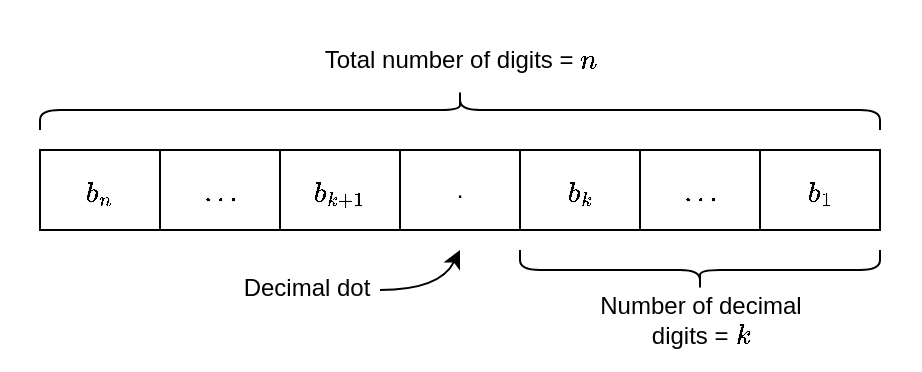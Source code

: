 <mxfile version="20.7.4" type="device"><diagram id="UuPRygUGcfSiT0F3i-5w" name="Page-1"><mxGraphModel dx="497" dy="351" grid="1" gridSize="10" guides="1" tooltips="1" connect="1" arrows="1" fold="1" page="1" pageScale="1" pageWidth="2000" pageHeight="403000" math="1" shadow="0"><root><mxCell id="0"/><mxCell id="1" parent="0"/><mxCell id="u-RHhO8HufXiSmt4jRU7-23" value="" style="rounded=0;whiteSpace=wrap;html=1;strokeColor=none;" parent="1" vertex="1"><mxGeometry x="410" y="375" width="460" height="185" as="geometry"/></mxCell><mxCell id="u-RHhO8HufXiSmt4jRU7-8" value="" style="shape=table;startSize=0;container=1;collapsible=0;childLayout=tableLayout;" parent="1" vertex="1"><mxGeometry x="430" y="450" width="420" height="40" as="geometry"/></mxCell><mxCell id="u-RHhO8HufXiSmt4jRU7-9" value="" style="shape=tableRow;horizontal=0;startSize=0;swimlaneHead=0;swimlaneBody=0;top=0;left=0;bottom=0;right=0;collapsible=0;dropTarget=0;fillColor=none;points=[[0,0.5],[1,0.5]];portConstraint=eastwest;" parent="u-RHhO8HufXiSmt4jRU7-8" vertex="1"><mxGeometry width="420" height="40" as="geometry"/></mxCell><mxCell id="u-RHhO8HufXiSmt4jRU7-10" value="$$b_n$$" style="shape=partialRectangle;html=1;whiteSpace=wrap;connectable=0;overflow=hidden;fillColor=none;top=0;left=0;bottom=0;right=0;pointerEvents=1;" parent="u-RHhO8HufXiSmt4jRU7-9" vertex="1"><mxGeometry width="60" height="40" as="geometry"><mxRectangle width="60" height="40" as="alternateBounds"/></mxGeometry></mxCell><mxCell id="u-RHhO8HufXiSmt4jRU7-11" value="$$\dots$$" style="shape=partialRectangle;html=1;whiteSpace=wrap;connectable=0;overflow=hidden;fillColor=none;top=0;left=0;bottom=0;right=0;pointerEvents=1;" parent="u-RHhO8HufXiSmt4jRU7-9" vertex="1"><mxGeometry x="60" width="60" height="40" as="geometry"><mxRectangle width="60" height="40" as="alternateBounds"/></mxGeometry></mxCell><mxCell id="u-RHhO8HufXiSmt4jRU7-12" value="$$b_{k+1}$$" style="shape=partialRectangle;html=1;whiteSpace=wrap;connectable=0;overflow=hidden;fillColor=none;top=0;left=0;bottom=0;right=0;pointerEvents=1;" parent="u-RHhO8HufXiSmt4jRU7-9" vertex="1"><mxGeometry x="120" width="60" height="40" as="geometry"><mxRectangle width="60" height="40" as="alternateBounds"/></mxGeometry></mxCell><mxCell id="u-RHhO8HufXiSmt4jRU7-13" value="." style="shape=partialRectangle;html=1;whiteSpace=wrap;connectable=0;overflow=hidden;fillColor=none;top=0;left=0;bottom=0;right=0;pointerEvents=1;" parent="u-RHhO8HufXiSmt4jRU7-9" vertex="1"><mxGeometry x="180" width="60" height="40" as="geometry"><mxRectangle width="60" height="40" as="alternateBounds"/></mxGeometry></mxCell><mxCell id="u-RHhO8HufXiSmt4jRU7-14" value="$$b_{k}$$" style="shape=partialRectangle;html=1;whiteSpace=wrap;connectable=0;overflow=hidden;fillColor=none;top=0;left=0;bottom=0;right=0;pointerEvents=1;" parent="u-RHhO8HufXiSmt4jRU7-9" vertex="1"><mxGeometry x="240" width="60" height="40" as="geometry"><mxRectangle width="60" height="40" as="alternateBounds"/></mxGeometry></mxCell><mxCell id="u-RHhO8HufXiSmt4jRU7-15" value="$$\dots$$" style="shape=partialRectangle;html=1;whiteSpace=wrap;connectable=0;overflow=hidden;fillColor=none;top=0;left=0;bottom=0;right=0;pointerEvents=1;" parent="u-RHhO8HufXiSmt4jRU7-9" vertex="1"><mxGeometry x="300" width="60" height="40" as="geometry"><mxRectangle width="60" height="40" as="alternateBounds"/></mxGeometry></mxCell><mxCell id="u-RHhO8HufXiSmt4jRU7-16" value="$$b_1$$" style="shape=partialRectangle;html=1;whiteSpace=wrap;connectable=0;overflow=hidden;fillColor=none;top=0;left=0;bottom=0;right=0;pointerEvents=1;" parent="u-RHhO8HufXiSmt4jRU7-9" vertex="1"><mxGeometry x="360" width="60" height="40" as="geometry"><mxRectangle width="60" height="40" as="alternateBounds"/></mxGeometry></mxCell><mxCell id="u-RHhO8HufXiSmt4jRU7-17" value="" style="curved=1;endArrow=classic;html=1;rounded=0;" parent="1" edge="1"><mxGeometry width="50" height="50" relative="1" as="geometry"><mxPoint x="600" y="520" as="sourcePoint"/><mxPoint x="640" y="500" as="targetPoint"/><Array as="points"><mxPoint x="630" y="520"/></Array></mxGeometry></mxCell><mxCell id="u-RHhO8HufXiSmt4jRU7-18" value="Decimal dot" style="text;html=1;align=center;verticalAlign=middle;resizable=0;points=[];autosize=1;strokeColor=none;fillColor=none;" parent="1" vertex="1"><mxGeometry x="518" y="504" width="90" height="30" as="geometry"/></mxCell><mxCell id="u-RHhO8HufXiSmt4jRU7-19" value="" style="shape=curlyBracket;whiteSpace=wrap;html=1;rounded=1;labelPosition=left;verticalLabelPosition=middle;align=right;verticalAlign=middle;rotation=90;" parent="1" vertex="1"><mxGeometry x="630" y="220" width="20" height="420" as="geometry"/></mxCell><mxCell id="u-RHhO8HufXiSmt4jRU7-20" value="" style="shape=curlyBracket;whiteSpace=wrap;html=1;rounded=1;labelPosition=left;verticalLabelPosition=middle;align=right;verticalAlign=middle;rotation=-90;" parent="1" vertex="1"><mxGeometry x="750" y="420" width="20" height="180" as="geometry"/></mxCell><mxCell id="u-RHhO8HufXiSmt4jRU7-21" value="Number of decimal&lt;br&gt;digits = `k`" style="text;html=1;align=center;verticalAlign=middle;resizable=0;points=[];autosize=1;strokeColor=none;fillColor=none;" parent="1" vertex="1"><mxGeometry x="700" y="515" width="120" height="40" as="geometry"/></mxCell><mxCell id="u-RHhO8HufXiSmt4jRU7-22" value="Total number of digits = `n`" style="text;html=1;align=center;verticalAlign=middle;resizable=0;points=[];autosize=1;strokeColor=none;fillColor=none;" parent="1" vertex="1"><mxGeometry x="555" y="390" width="170" height="30" as="geometry"/></mxCell></root></mxGraphModel></diagram></mxfile>